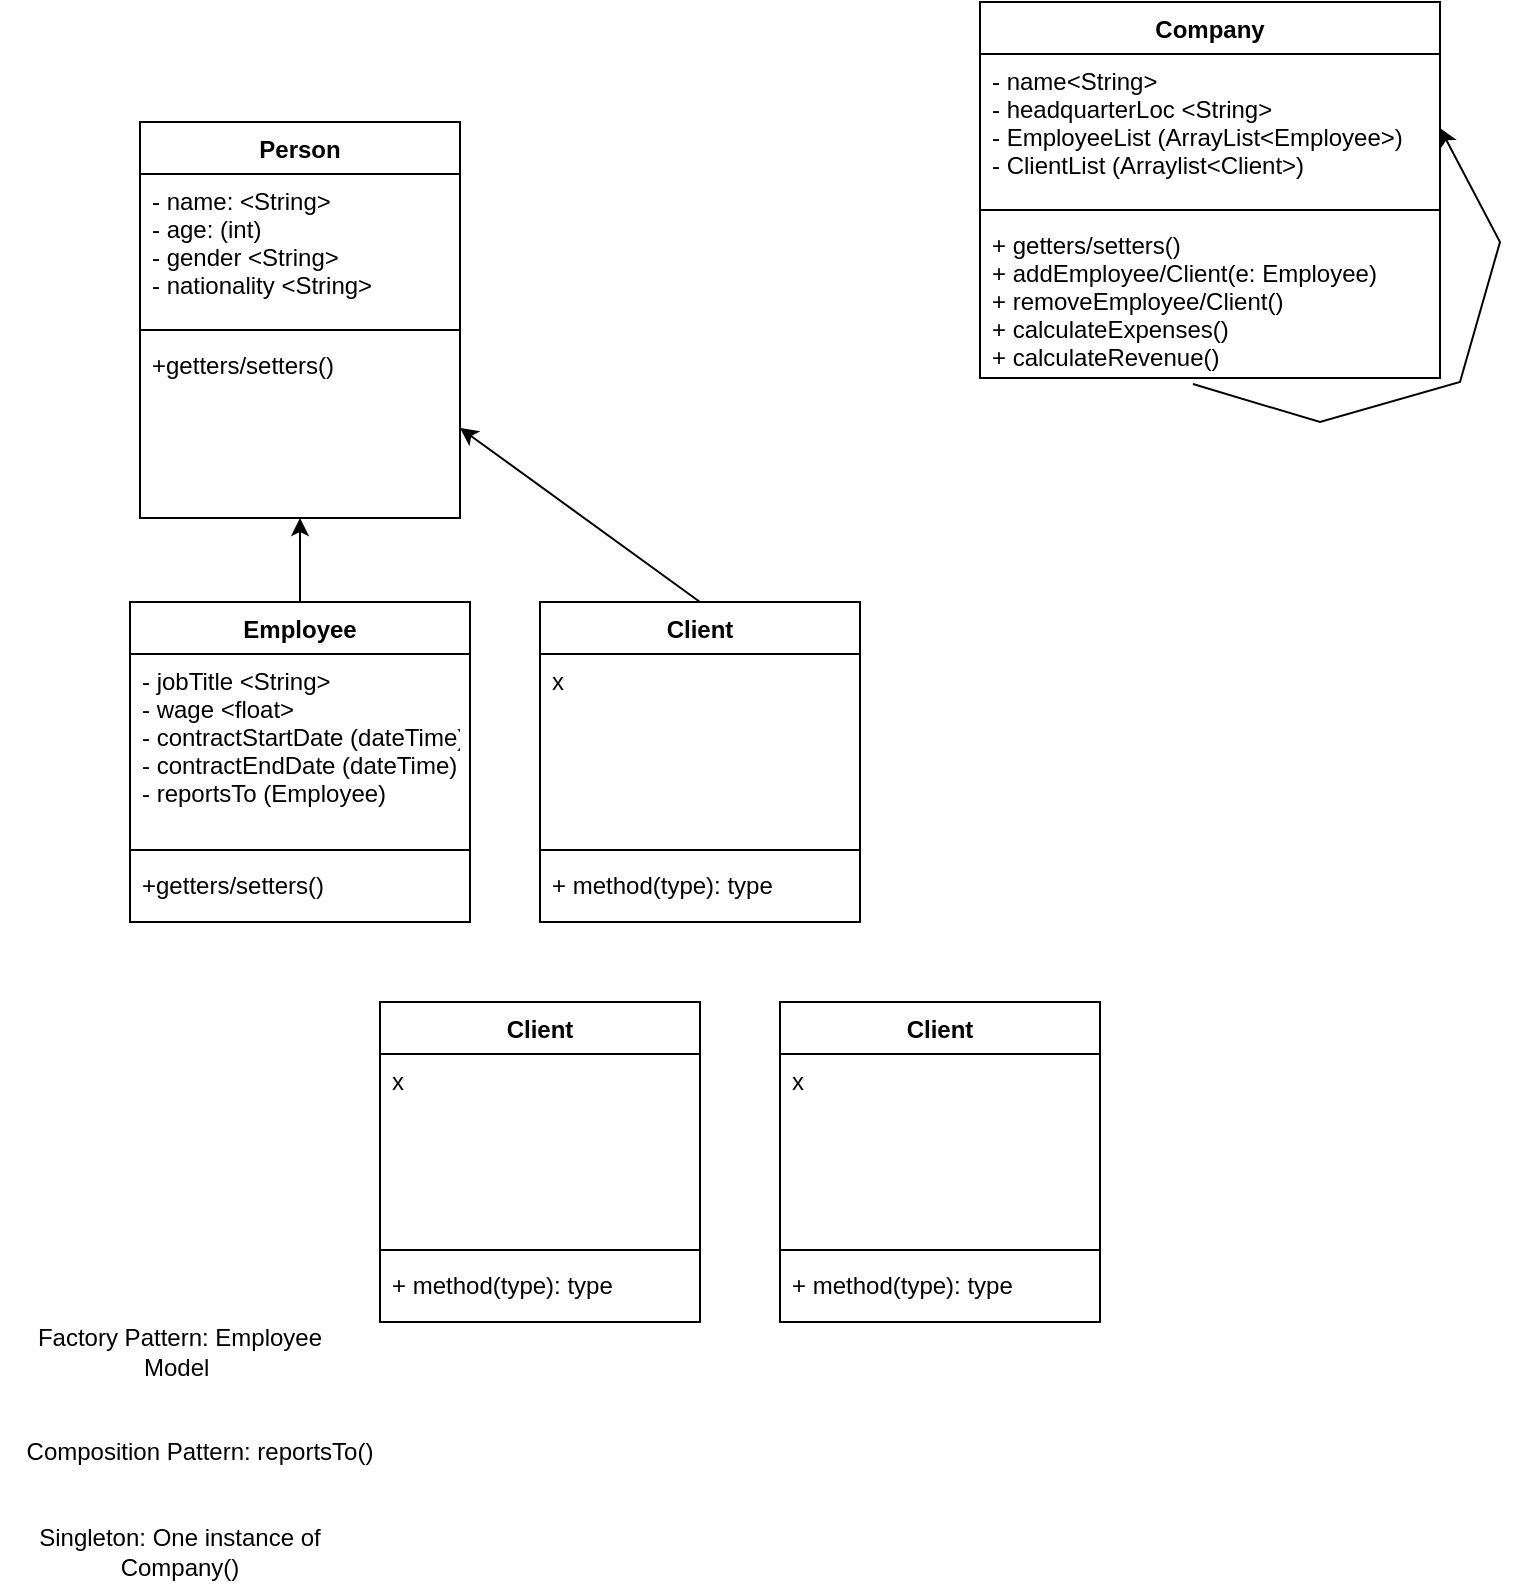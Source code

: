 <mxfile version="16.5.5" type="github">
  <diagram id="C5RBs43oDa-KdzZeNtuy" name="Page-1">
    <mxGraphModel dx="1426" dy="867" grid="1" gridSize="10" guides="1" tooltips="1" connect="1" arrows="1" fold="1" page="1" pageScale="1" pageWidth="827" pageHeight="1169" math="0" shadow="0">
      <root>
        <mxCell id="WIyWlLk6GJQsqaUBKTNV-0" />
        <mxCell id="WIyWlLk6GJQsqaUBKTNV-1" parent="WIyWlLk6GJQsqaUBKTNV-0" />
        <mxCell id="fSAJnLAiHB_oxfvS48nC-0" value="Person" style="swimlane;fontStyle=1;align=center;verticalAlign=top;childLayout=stackLayout;horizontal=1;startSize=26;horizontalStack=0;resizeParent=1;resizeParentMax=0;resizeLast=0;collapsible=1;marginBottom=0;" vertex="1" parent="WIyWlLk6GJQsqaUBKTNV-1">
          <mxGeometry x="80" y="120" width="160" height="198" as="geometry" />
        </mxCell>
        <mxCell id="fSAJnLAiHB_oxfvS48nC-1" value="- name: &lt;String&gt;&#xa;- age: (int)&#xa;- gender &lt;String&gt;&#xa;- nationality &lt;String&gt;" style="text;strokeColor=none;fillColor=none;align=left;verticalAlign=top;spacingLeft=4;spacingRight=4;overflow=hidden;rotatable=0;points=[[0,0.5],[1,0.5]];portConstraint=eastwest;" vertex="1" parent="fSAJnLAiHB_oxfvS48nC-0">
          <mxGeometry y="26" width="160" height="74" as="geometry" />
        </mxCell>
        <mxCell id="fSAJnLAiHB_oxfvS48nC-2" value="" style="line;strokeWidth=1;fillColor=none;align=left;verticalAlign=middle;spacingTop=-1;spacingLeft=3;spacingRight=3;rotatable=0;labelPosition=right;points=[];portConstraint=eastwest;" vertex="1" parent="fSAJnLAiHB_oxfvS48nC-0">
          <mxGeometry y="100" width="160" height="8" as="geometry" />
        </mxCell>
        <mxCell id="fSAJnLAiHB_oxfvS48nC-3" value="+getters/setters()" style="text;strokeColor=none;fillColor=none;align=left;verticalAlign=top;spacingLeft=4;spacingRight=4;overflow=hidden;rotatable=0;points=[[0,0.5],[1,0.5]];portConstraint=eastwest;" vertex="1" parent="fSAJnLAiHB_oxfvS48nC-0">
          <mxGeometry y="108" width="160" height="90" as="geometry" />
        </mxCell>
        <mxCell id="fSAJnLAiHB_oxfvS48nC-4" value="Employee" style="swimlane;fontStyle=1;align=center;verticalAlign=top;childLayout=stackLayout;horizontal=1;startSize=26;horizontalStack=0;resizeParent=1;resizeParentMax=0;resizeLast=0;collapsible=1;marginBottom=0;" vertex="1" parent="WIyWlLk6GJQsqaUBKTNV-1">
          <mxGeometry x="75" y="360" width="170" height="160" as="geometry" />
        </mxCell>
        <mxCell id="fSAJnLAiHB_oxfvS48nC-5" value="- jobTitle &lt;String&gt;&#xa;- wage &lt;float&gt;&#xa;- contractStartDate (dateTime)&#xa;- contractEndDate (dateTime)&#xa;- reportsTo (Employee)" style="text;strokeColor=none;fillColor=none;align=left;verticalAlign=top;spacingLeft=4;spacingRight=4;overflow=hidden;rotatable=0;points=[[0,0.5],[1,0.5]];portConstraint=eastwest;" vertex="1" parent="fSAJnLAiHB_oxfvS48nC-4">
          <mxGeometry y="26" width="170" height="94" as="geometry" />
        </mxCell>
        <mxCell id="fSAJnLAiHB_oxfvS48nC-6" value="" style="line;strokeWidth=1;fillColor=none;align=left;verticalAlign=middle;spacingTop=-1;spacingLeft=3;spacingRight=3;rotatable=0;labelPosition=right;points=[];portConstraint=eastwest;" vertex="1" parent="fSAJnLAiHB_oxfvS48nC-4">
          <mxGeometry y="120" width="170" height="8" as="geometry" />
        </mxCell>
        <mxCell id="fSAJnLAiHB_oxfvS48nC-7" value="+getters/setters()&#xa;&#xa;" style="text;strokeColor=none;fillColor=none;align=left;verticalAlign=top;spacingLeft=4;spacingRight=4;overflow=hidden;rotatable=0;points=[[0,0.5],[1,0.5]];portConstraint=eastwest;" vertex="1" parent="fSAJnLAiHB_oxfvS48nC-4">
          <mxGeometry y="128" width="170" height="32" as="geometry" />
        </mxCell>
        <mxCell id="fSAJnLAiHB_oxfvS48nC-12" value="Client" style="swimlane;fontStyle=1;align=center;verticalAlign=top;childLayout=stackLayout;horizontal=1;startSize=26;horizontalStack=0;resizeParent=1;resizeParentMax=0;resizeLast=0;collapsible=1;marginBottom=0;" vertex="1" parent="WIyWlLk6GJQsqaUBKTNV-1">
          <mxGeometry x="280" y="360" width="160" height="160" as="geometry" />
        </mxCell>
        <mxCell id="fSAJnLAiHB_oxfvS48nC-13" value="x" style="text;strokeColor=none;fillColor=none;align=left;verticalAlign=top;spacingLeft=4;spacingRight=4;overflow=hidden;rotatable=0;points=[[0,0.5],[1,0.5]];portConstraint=eastwest;" vertex="1" parent="fSAJnLAiHB_oxfvS48nC-12">
          <mxGeometry y="26" width="160" height="94" as="geometry" />
        </mxCell>
        <mxCell id="fSAJnLAiHB_oxfvS48nC-14" value="" style="line;strokeWidth=1;fillColor=none;align=left;verticalAlign=middle;spacingTop=-1;spacingLeft=3;spacingRight=3;rotatable=0;labelPosition=right;points=[];portConstraint=eastwest;" vertex="1" parent="fSAJnLAiHB_oxfvS48nC-12">
          <mxGeometry y="120" width="160" height="8" as="geometry" />
        </mxCell>
        <mxCell id="fSAJnLAiHB_oxfvS48nC-15" value="+ method(type): type" style="text;strokeColor=none;fillColor=none;align=left;verticalAlign=top;spacingLeft=4;spacingRight=4;overflow=hidden;rotatable=0;points=[[0,0.5],[1,0.5]];portConstraint=eastwest;" vertex="1" parent="fSAJnLAiHB_oxfvS48nC-12">
          <mxGeometry y="128" width="160" height="32" as="geometry" />
        </mxCell>
        <mxCell id="fSAJnLAiHB_oxfvS48nC-16" value="" style="endArrow=classic;html=1;rounded=0;exitX=0.5;exitY=0;exitDx=0;exitDy=0;" edge="1" parent="WIyWlLk6GJQsqaUBKTNV-1" source="fSAJnLAiHB_oxfvS48nC-4" target="fSAJnLAiHB_oxfvS48nC-3">
          <mxGeometry width="50" height="50" relative="1" as="geometry">
            <mxPoint x="470" y="470" as="sourcePoint" />
            <mxPoint x="520" y="420" as="targetPoint" />
          </mxGeometry>
        </mxCell>
        <mxCell id="fSAJnLAiHB_oxfvS48nC-17" value="" style="endArrow=classic;html=1;rounded=0;exitX=0.5;exitY=0;exitDx=0;exitDy=0;entryX=1;entryY=0.5;entryDx=0;entryDy=0;" edge="1" parent="WIyWlLk6GJQsqaUBKTNV-1" source="fSAJnLAiHB_oxfvS48nC-12" target="fSAJnLAiHB_oxfvS48nC-3">
          <mxGeometry width="50" height="50" relative="1" as="geometry">
            <mxPoint x="470" y="470" as="sourcePoint" />
            <mxPoint x="520" y="420" as="targetPoint" />
          </mxGeometry>
        </mxCell>
        <mxCell id="fSAJnLAiHB_oxfvS48nC-18" value="Company" style="swimlane;fontStyle=1;align=center;verticalAlign=top;childLayout=stackLayout;horizontal=1;startSize=26;horizontalStack=0;resizeParent=1;resizeParentMax=0;resizeLast=0;collapsible=1;marginBottom=0;" vertex="1" parent="WIyWlLk6GJQsqaUBKTNV-1">
          <mxGeometry x="500" y="60" width="230" height="188" as="geometry" />
        </mxCell>
        <mxCell id="fSAJnLAiHB_oxfvS48nC-19" value="- name&lt;String&gt;&#xa;- headquarterLoc &lt;String&gt;&#xa;- EmployeeList (ArrayList&lt;Employee&gt;)&#xa;- ClientList (Arraylist&lt;Client&gt;)" style="text;strokeColor=none;fillColor=none;align=left;verticalAlign=top;spacingLeft=4;spacingRight=4;overflow=hidden;rotatable=0;points=[[0,0.5],[1,0.5]];portConstraint=eastwest;" vertex="1" parent="fSAJnLAiHB_oxfvS48nC-18">
          <mxGeometry y="26" width="230" height="74" as="geometry" />
        </mxCell>
        <mxCell id="fSAJnLAiHB_oxfvS48nC-20" value="" style="line;strokeWidth=1;fillColor=none;align=left;verticalAlign=middle;spacingTop=-1;spacingLeft=3;spacingRight=3;rotatable=0;labelPosition=right;points=[];portConstraint=eastwest;" vertex="1" parent="fSAJnLAiHB_oxfvS48nC-18">
          <mxGeometry y="100" width="230" height="8" as="geometry" />
        </mxCell>
        <mxCell id="fSAJnLAiHB_oxfvS48nC-22" value="" style="endArrow=classic;html=1;rounded=0;exitX=0.463;exitY=1.038;exitDx=0;exitDy=0;exitPerimeter=0;entryX=1;entryY=0.5;entryDx=0;entryDy=0;" edge="1" parent="fSAJnLAiHB_oxfvS48nC-18" source="fSAJnLAiHB_oxfvS48nC-21" target="fSAJnLAiHB_oxfvS48nC-19">
          <mxGeometry width="50" height="50" relative="1" as="geometry">
            <mxPoint x="70" y="150" as="sourcePoint" />
            <mxPoint x="210" y="73" as="targetPoint" />
            <Array as="points">
              <mxPoint x="170" y="210" />
              <mxPoint x="240" y="190" />
              <mxPoint x="260" y="120" />
            </Array>
          </mxGeometry>
        </mxCell>
        <mxCell id="fSAJnLAiHB_oxfvS48nC-21" value="+ getters/setters()&#xa;+ addEmployee/Client(e: Employee)&#xa;+ removeEmployee/Client()&#xa;+ calculateExpenses()&#xa;+ calculateRevenue()" style="text;strokeColor=none;fillColor=none;align=left;verticalAlign=top;spacingLeft=4;spacingRight=4;overflow=hidden;rotatable=0;points=[[0,0.5],[1,0.5]];portConstraint=eastwest;" vertex="1" parent="fSAJnLAiHB_oxfvS48nC-18">
          <mxGeometry y="108" width="230" height="80" as="geometry" />
        </mxCell>
        <mxCell id="fSAJnLAiHB_oxfvS48nC-23" value="Factory Pattern: Employee Model&amp;nbsp;" style="text;html=1;strokeColor=none;fillColor=none;align=center;verticalAlign=middle;whiteSpace=wrap;rounded=0;" vertex="1" parent="WIyWlLk6GJQsqaUBKTNV-1">
          <mxGeometry x="10" y="720" width="180" height="30" as="geometry" />
        </mxCell>
        <mxCell id="fSAJnLAiHB_oxfvS48nC-24" value="Composition Pattern: reportsTo()" style="text;html=1;strokeColor=none;fillColor=none;align=center;verticalAlign=middle;whiteSpace=wrap;rounded=0;" vertex="1" parent="WIyWlLk6GJQsqaUBKTNV-1">
          <mxGeometry x="20" y="770" width="180" height="30" as="geometry" />
        </mxCell>
        <mxCell id="fSAJnLAiHB_oxfvS48nC-25" value="Singleton: One instance of Company()" style="text;html=1;strokeColor=none;fillColor=none;align=center;verticalAlign=middle;whiteSpace=wrap;rounded=0;" vertex="1" parent="WIyWlLk6GJQsqaUBKTNV-1">
          <mxGeometry x="10" y="820" width="180" height="30" as="geometry" />
        </mxCell>
        <mxCell id="fSAJnLAiHB_oxfvS48nC-26" value="Client" style="swimlane;fontStyle=1;align=center;verticalAlign=top;childLayout=stackLayout;horizontal=1;startSize=26;horizontalStack=0;resizeParent=1;resizeParentMax=0;resizeLast=0;collapsible=1;marginBottom=0;" vertex="1" parent="WIyWlLk6GJQsqaUBKTNV-1">
          <mxGeometry x="200" y="560" width="160" height="160" as="geometry" />
        </mxCell>
        <mxCell id="fSAJnLAiHB_oxfvS48nC-27" value="x" style="text;strokeColor=none;fillColor=none;align=left;verticalAlign=top;spacingLeft=4;spacingRight=4;overflow=hidden;rotatable=0;points=[[0,0.5],[1,0.5]];portConstraint=eastwest;" vertex="1" parent="fSAJnLAiHB_oxfvS48nC-26">
          <mxGeometry y="26" width="160" height="94" as="geometry" />
        </mxCell>
        <mxCell id="fSAJnLAiHB_oxfvS48nC-28" value="" style="line;strokeWidth=1;fillColor=none;align=left;verticalAlign=middle;spacingTop=-1;spacingLeft=3;spacingRight=3;rotatable=0;labelPosition=right;points=[];portConstraint=eastwest;" vertex="1" parent="fSAJnLAiHB_oxfvS48nC-26">
          <mxGeometry y="120" width="160" height="8" as="geometry" />
        </mxCell>
        <mxCell id="fSAJnLAiHB_oxfvS48nC-29" value="+ method(type): type" style="text;strokeColor=none;fillColor=none;align=left;verticalAlign=top;spacingLeft=4;spacingRight=4;overflow=hidden;rotatable=0;points=[[0,0.5],[1,0.5]];portConstraint=eastwest;" vertex="1" parent="fSAJnLAiHB_oxfvS48nC-26">
          <mxGeometry y="128" width="160" height="32" as="geometry" />
        </mxCell>
        <mxCell id="fSAJnLAiHB_oxfvS48nC-30" value="Client" style="swimlane;fontStyle=1;align=center;verticalAlign=top;childLayout=stackLayout;horizontal=1;startSize=26;horizontalStack=0;resizeParent=1;resizeParentMax=0;resizeLast=0;collapsible=1;marginBottom=0;" vertex="1" parent="WIyWlLk6GJQsqaUBKTNV-1">
          <mxGeometry x="400" y="560" width="160" height="160" as="geometry" />
        </mxCell>
        <mxCell id="fSAJnLAiHB_oxfvS48nC-31" value="x" style="text;strokeColor=none;fillColor=none;align=left;verticalAlign=top;spacingLeft=4;spacingRight=4;overflow=hidden;rotatable=0;points=[[0,0.5],[1,0.5]];portConstraint=eastwest;" vertex="1" parent="fSAJnLAiHB_oxfvS48nC-30">
          <mxGeometry y="26" width="160" height="94" as="geometry" />
        </mxCell>
        <mxCell id="fSAJnLAiHB_oxfvS48nC-32" value="" style="line;strokeWidth=1;fillColor=none;align=left;verticalAlign=middle;spacingTop=-1;spacingLeft=3;spacingRight=3;rotatable=0;labelPosition=right;points=[];portConstraint=eastwest;" vertex="1" parent="fSAJnLAiHB_oxfvS48nC-30">
          <mxGeometry y="120" width="160" height="8" as="geometry" />
        </mxCell>
        <mxCell id="fSAJnLAiHB_oxfvS48nC-33" value="+ method(type): type" style="text;strokeColor=none;fillColor=none;align=left;verticalAlign=top;spacingLeft=4;spacingRight=4;overflow=hidden;rotatable=0;points=[[0,0.5],[1,0.5]];portConstraint=eastwest;" vertex="1" parent="fSAJnLAiHB_oxfvS48nC-30">
          <mxGeometry y="128" width="160" height="32" as="geometry" />
        </mxCell>
      </root>
    </mxGraphModel>
  </diagram>
</mxfile>
